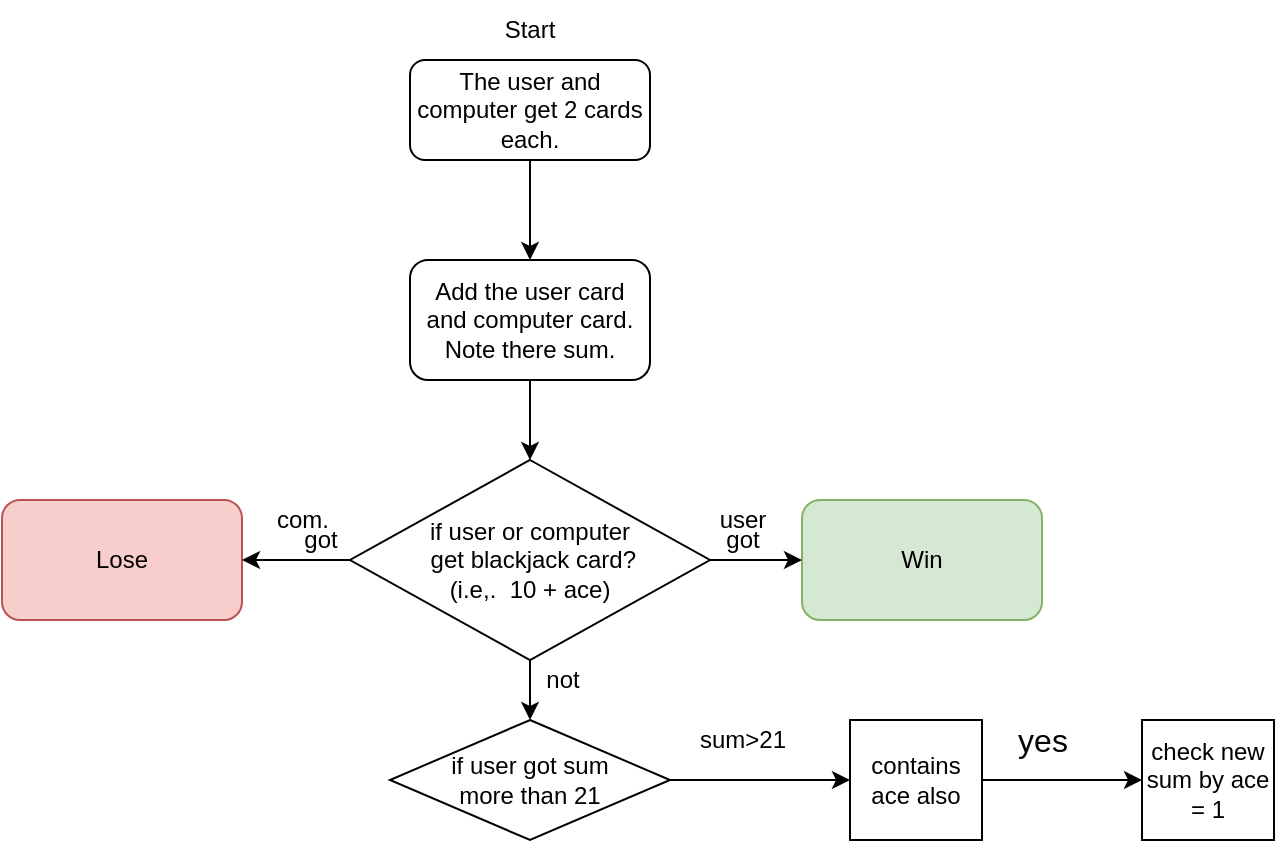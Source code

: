 <mxfile version="15.5.1" type="github">
  <diagram id="L1_vZc8Go6AlWVBUN5Mf" name="Page-1">
    <mxGraphModel dx="1113" dy="625" grid="1" gridSize="10" guides="1" tooltips="1" connect="1" arrows="1" fold="1" page="1" pageScale="1" pageWidth="827" pageHeight="1169" math="0" shadow="0">
      <root>
        <mxCell id="0" />
        <mxCell id="1" parent="0" />
        <mxCell id="UxD6FKSDY4qV-Nth3c1K-30" value="" style="edgeStyle=orthogonalEdgeStyle;rounded=0;orthogonalLoop=1;jettySize=auto;html=1;fontColor=#030303;" edge="1" parent="1" source="UxD6FKSDY4qV-Nth3c1K-1" target="UxD6FKSDY4qV-Nth3c1K-29">
          <mxGeometry relative="1" as="geometry" />
        </mxCell>
        <mxCell id="UxD6FKSDY4qV-Nth3c1K-1" value="if user got sum &lt;br&gt;more than 21" style="rhombus;whiteSpace=wrap;html=1;" vertex="1" parent="1">
          <mxGeometry x="344" y="360" width="140" height="60" as="geometry" />
        </mxCell>
        <mxCell id="UxD6FKSDY4qV-Nth3c1K-2" value="Start" style="text;html=1;strokeColor=none;fillColor=none;align=center;verticalAlign=middle;whiteSpace=wrap;rounded=0;" vertex="1" parent="1">
          <mxGeometry x="384" width="60" height="30" as="geometry" />
        </mxCell>
        <mxCell id="UxD6FKSDY4qV-Nth3c1K-5" value="" style="edgeStyle=orthogonalEdgeStyle;rounded=0;orthogonalLoop=1;jettySize=auto;html=1;" edge="1" parent="1" source="UxD6FKSDY4qV-Nth3c1K-3" target="UxD6FKSDY4qV-Nth3c1K-4">
          <mxGeometry relative="1" as="geometry" />
        </mxCell>
        <mxCell id="UxD6FKSDY4qV-Nth3c1K-3" value="The user and computer get 2 cards each." style="rounded=1;whiteSpace=wrap;html=1;" vertex="1" parent="1">
          <mxGeometry x="354" y="30" width="120" height="50" as="geometry" />
        </mxCell>
        <mxCell id="UxD6FKSDY4qV-Nth3c1K-9" value="" style="edgeStyle=orthogonalEdgeStyle;rounded=0;orthogonalLoop=1;jettySize=auto;html=1;" edge="1" parent="1" source="UxD6FKSDY4qV-Nth3c1K-4">
          <mxGeometry relative="1" as="geometry">
            <mxPoint x="414" y="230" as="targetPoint" />
          </mxGeometry>
        </mxCell>
        <mxCell id="UxD6FKSDY4qV-Nth3c1K-4" value="Add the user card and computer card.&lt;br&gt;Note there sum." style="rounded=1;whiteSpace=wrap;html=1;" vertex="1" parent="1">
          <mxGeometry x="354" y="130" width="120" height="60" as="geometry" />
        </mxCell>
        <mxCell id="UxD6FKSDY4qV-Nth3c1K-11" value="Win" style="rounded=1;whiteSpace=wrap;html=1;fillColor=#d5e8d4;strokeColor=#82b366;" vertex="1" parent="1">
          <mxGeometry x="550" y="250" width="120" height="60" as="geometry" />
        </mxCell>
        <mxCell id="UxD6FKSDY4qV-Nth3c1K-14" value="Lose" style="rounded=1;whiteSpace=wrap;html=1;fillColor=#f8cecc;strokeColor=#b85450;" vertex="1" parent="1">
          <mxGeometry x="150" y="250" width="120" height="60" as="geometry" />
        </mxCell>
        <mxCell id="UxD6FKSDY4qV-Nth3c1K-20" value="" style="edgeStyle=orthogonalEdgeStyle;rounded=0;orthogonalLoop=1;jettySize=auto;html=1;" edge="1" parent="1" source="UxD6FKSDY4qV-Nth3c1K-15" target="UxD6FKSDY4qV-Nth3c1K-14">
          <mxGeometry relative="1" as="geometry" />
        </mxCell>
        <mxCell id="UxD6FKSDY4qV-Nth3c1K-21" value="" style="edgeStyle=orthogonalEdgeStyle;rounded=0;orthogonalLoop=1;jettySize=auto;html=1;" edge="1" parent="1" source="UxD6FKSDY4qV-Nth3c1K-15" target="UxD6FKSDY4qV-Nth3c1K-11">
          <mxGeometry relative="1" as="geometry" />
        </mxCell>
        <mxCell id="UxD6FKSDY4qV-Nth3c1K-27" value="" style="edgeStyle=orthogonalEdgeStyle;rounded=0;orthogonalLoop=1;jettySize=auto;html=1;fontColor=#B8FFDB;" edge="1" parent="1" source="UxD6FKSDY4qV-Nth3c1K-15" target="UxD6FKSDY4qV-Nth3c1K-1">
          <mxGeometry relative="1" as="geometry" />
        </mxCell>
        <mxCell id="UxD6FKSDY4qV-Nth3c1K-15" value="&lt;span&gt;if user or computer&lt;br&gt;&amp;nbsp;get blackjack card?&lt;/span&gt;&lt;br&gt;&lt;span&gt;(i.e,.&amp;nbsp; 10 + ace)&lt;/span&gt;" style="rhombus;whiteSpace=wrap;html=1;" vertex="1" parent="1">
          <mxGeometry x="324" y="230" width="180" height="100" as="geometry" />
        </mxCell>
        <mxCell id="UxD6FKSDY4qV-Nth3c1K-22" value="&lt;span&gt;user&lt;/span&gt;" style="text;html=1;align=center;verticalAlign=middle;resizable=0;points=[];autosize=1;strokeColor=none;fillColor=none;" vertex="1" parent="1">
          <mxGeometry x="500" y="250" width="40" height="20" as="geometry" />
        </mxCell>
        <mxCell id="UxD6FKSDY4qV-Nth3c1K-23" value="got" style="text;html=1;align=center;verticalAlign=middle;resizable=0;points=[];autosize=1;strokeColor=none;fillColor=none;" vertex="1" parent="1">
          <mxGeometry x="505" y="260" width="30" height="20" as="geometry" />
        </mxCell>
        <mxCell id="UxD6FKSDY4qV-Nth3c1K-24" value="com." style="text;html=1;align=center;verticalAlign=middle;resizable=0;points=[];autosize=1;strokeColor=none;fillColor=none;" vertex="1" parent="1">
          <mxGeometry x="280" y="250" width="40" height="20" as="geometry" />
        </mxCell>
        <mxCell id="UxD6FKSDY4qV-Nth3c1K-25" value="got" style="text;html=1;align=center;verticalAlign=middle;resizable=0;points=[];autosize=1;strokeColor=none;fillColor=none;" vertex="1" parent="1">
          <mxGeometry x="294" y="260" width="30" height="20" as="geometry" />
        </mxCell>
        <mxCell id="UxD6FKSDY4qV-Nth3c1K-28" value="&lt;font color=&quot;#030303&quot;&gt;not&lt;/font&gt;" style="text;html=1;align=center;verticalAlign=middle;resizable=0;points=[];autosize=1;strokeColor=none;fillColor=none;fontColor=#B8FFDB;" vertex="1" parent="1">
          <mxGeometry x="415" y="330" width="30" height="20" as="geometry" />
        </mxCell>
        <mxCell id="UxD6FKSDY4qV-Nth3c1K-33" value="" style="edgeStyle=orthogonalEdgeStyle;rounded=0;orthogonalLoop=1;jettySize=auto;html=1;fontSize=16;fontColor=#030303;" edge="1" parent="1" source="UxD6FKSDY4qV-Nth3c1K-29" target="UxD6FKSDY4qV-Nth3c1K-32">
          <mxGeometry relative="1" as="geometry" />
        </mxCell>
        <mxCell id="UxD6FKSDY4qV-Nth3c1K-29" value="contains ace also" style="whiteSpace=wrap;html=1;" vertex="1" parent="1">
          <mxGeometry x="574" y="360" width="66" height="60" as="geometry" />
        </mxCell>
        <mxCell id="UxD6FKSDY4qV-Nth3c1K-31" value="sum&amp;gt;21" style="text;html=1;align=center;verticalAlign=middle;resizable=0;points=[];autosize=1;strokeColor=none;fillColor=none;fontColor=#030303;" vertex="1" parent="1">
          <mxGeometry x="490" y="360" width="60" height="20" as="geometry" />
        </mxCell>
        <mxCell id="UxD6FKSDY4qV-Nth3c1K-32" value="check new sum by ace = 1" style="whiteSpace=wrap;html=1;" vertex="1" parent="1">
          <mxGeometry x="720" y="360" width="66" height="60" as="geometry" />
        </mxCell>
        <mxCell id="UxD6FKSDY4qV-Nth3c1K-34" value="yes" style="text;html=1;align=center;verticalAlign=middle;resizable=0;points=[];autosize=1;strokeColor=none;fillColor=none;fontSize=16;fontColor=#030303;" vertex="1" parent="1">
          <mxGeometry x="650" y="360" width="40" height="20" as="geometry" />
        </mxCell>
      </root>
    </mxGraphModel>
  </diagram>
</mxfile>
